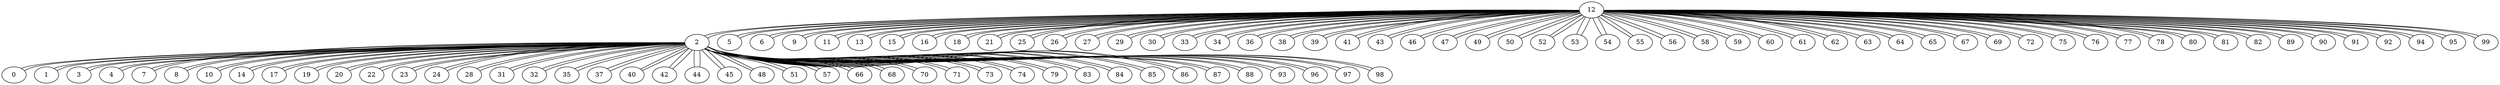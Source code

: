 graph sample {
12 -- 2;
2 -- 12;
12 -- 5;
5 -- 12;
12 -- 6;
6 -- 12;
12 -- 9;
9 -- 12;
12 -- 11;
11 -- 12;
12 -- 13;
13 -- 12;
12 -- 15;
15 -- 12;
12 -- 16;
16 -- 12;
12 -- 18;
18 -- 12;
12 -- 21;
21 -- 12;
12 -- 25;
25 -- 12;
12 -- 26;
26 -- 12;
12 -- 27;
27 -- 12;
12 -- 29;
29 -- 12;
12 -- 30;
30 -- 12;
12 -- 33;
33 -- 12;
12 -- 34;
34 -- 12;
12 -- 36;
36 -- 12;
12 -- 38;
38 -- 12;
12 -- 39;
39 -- 12;
12 -- 41;
41 -- 12;
12 -- 43;
43 -- 12;
12 -- 46;
46 -- 12;
12 -- 47;
47 -- 12;
12 -- 49;
49 -- 12;
12 -- 50;
50 -- 12;
12 -- 52;
52 -- 12;
12 -- 53;
53 -- 12;
12 -- 54;
54 -- 12;
12 -- 55;
55 -- 12;
12 -- 56;
56 -- 12;
12 -- 58;
58 -- 12;
12 -- 59;
59 -- 12;
12 -- 60;
60 -- 12;
12 -- 61;
61 -- 12;
12 -- 62;
62 -- 12;
12 -- 63;
63 -- 12;
12 -- 64;
64 -- 12;
12 -- 65;
65 -- 12;
12 -- 67;
67 -- 12;
12 -- 69;
69 -- 12;
12 -- 72;
72 -- 12;
12 -- 75;
75 -- 12;
12 -- 76;
76 -- 12;
12 -- 77;
77 -- 12;
12 -- 78;
78 -- 12;
12 -- 80;
80 -- 12;
12 -- 81;
81 -- 12;
12 -- 82;
82 -- 12;
12 -- 89;
89 -- 12;
12 -- 90;
90 -- 12;
12 -- 91;
91 -- 12;
12 -- 92;
92 -- 12;
12 -- 94;
94 -- 12;
12 -- 95;
95 -- 12;
12 -- 99;
99 -- 12;
2 -- 0;
0 -- 2;
2 -- 1;
1 -- 2;
2 -- 3;
3 -- 2;
2 -- 4;
4 -- 2;
2 -- 7;
7 -- 2;
2 -- 8;
8 -- 2;
2 -- 10;
10 -- 2;
2 -- 14;
14 -- 2;
2 -- 17;
17 -- 2;
2 -- 19;
19 -- 2;
2 -- 20;
20 -- 2;
2 -- 22;
22 -- 2;
2 -- 23;
23 -- 2;
2 -- 24;
24 -- 2;
2 -- 28;
28 -- 2;
2 -- 31;
31 -- 2;
2 -- 32;
32 -- 2;
2 -- 35;
35 -- 2;
2 -- 37;
37 -- 2;
2 -- 40;
40 -- 2;
2 -- 42;
42 -- 2;
2 -- 44;
44 -- 2;
2 -- 45;
45 -- 2;
2 -- 48;
48 -- 2;
2 -- 51;
51 -- 2;
2 -- 57;
57 -- 2;
2 -- 66;
66 -- 2;
2 -- 68;
68 -- 2;
2 -- 70;
70 -- 2;
2 -- 71;
71 -- 2;
2 -- 73;
73 -- 2;
2 -- 74;
74 -- 2;
2 -- 79;
79 -- 2;
2 -- 83;
83 -- 2;
2 -- 84;
84 -- 2;
2 -- 85;
85 -- 2;
2 -- 86;
86 -- 2;
2 -- 87;
87 -- 2;
2 -- 88;
88 -- 2;
2 -- 93;
93 -- 2;
2 -- 96;
96 -- 2;
2 -- 97;
97 -- 2;
2 -- 98;
98 -- 2;
}